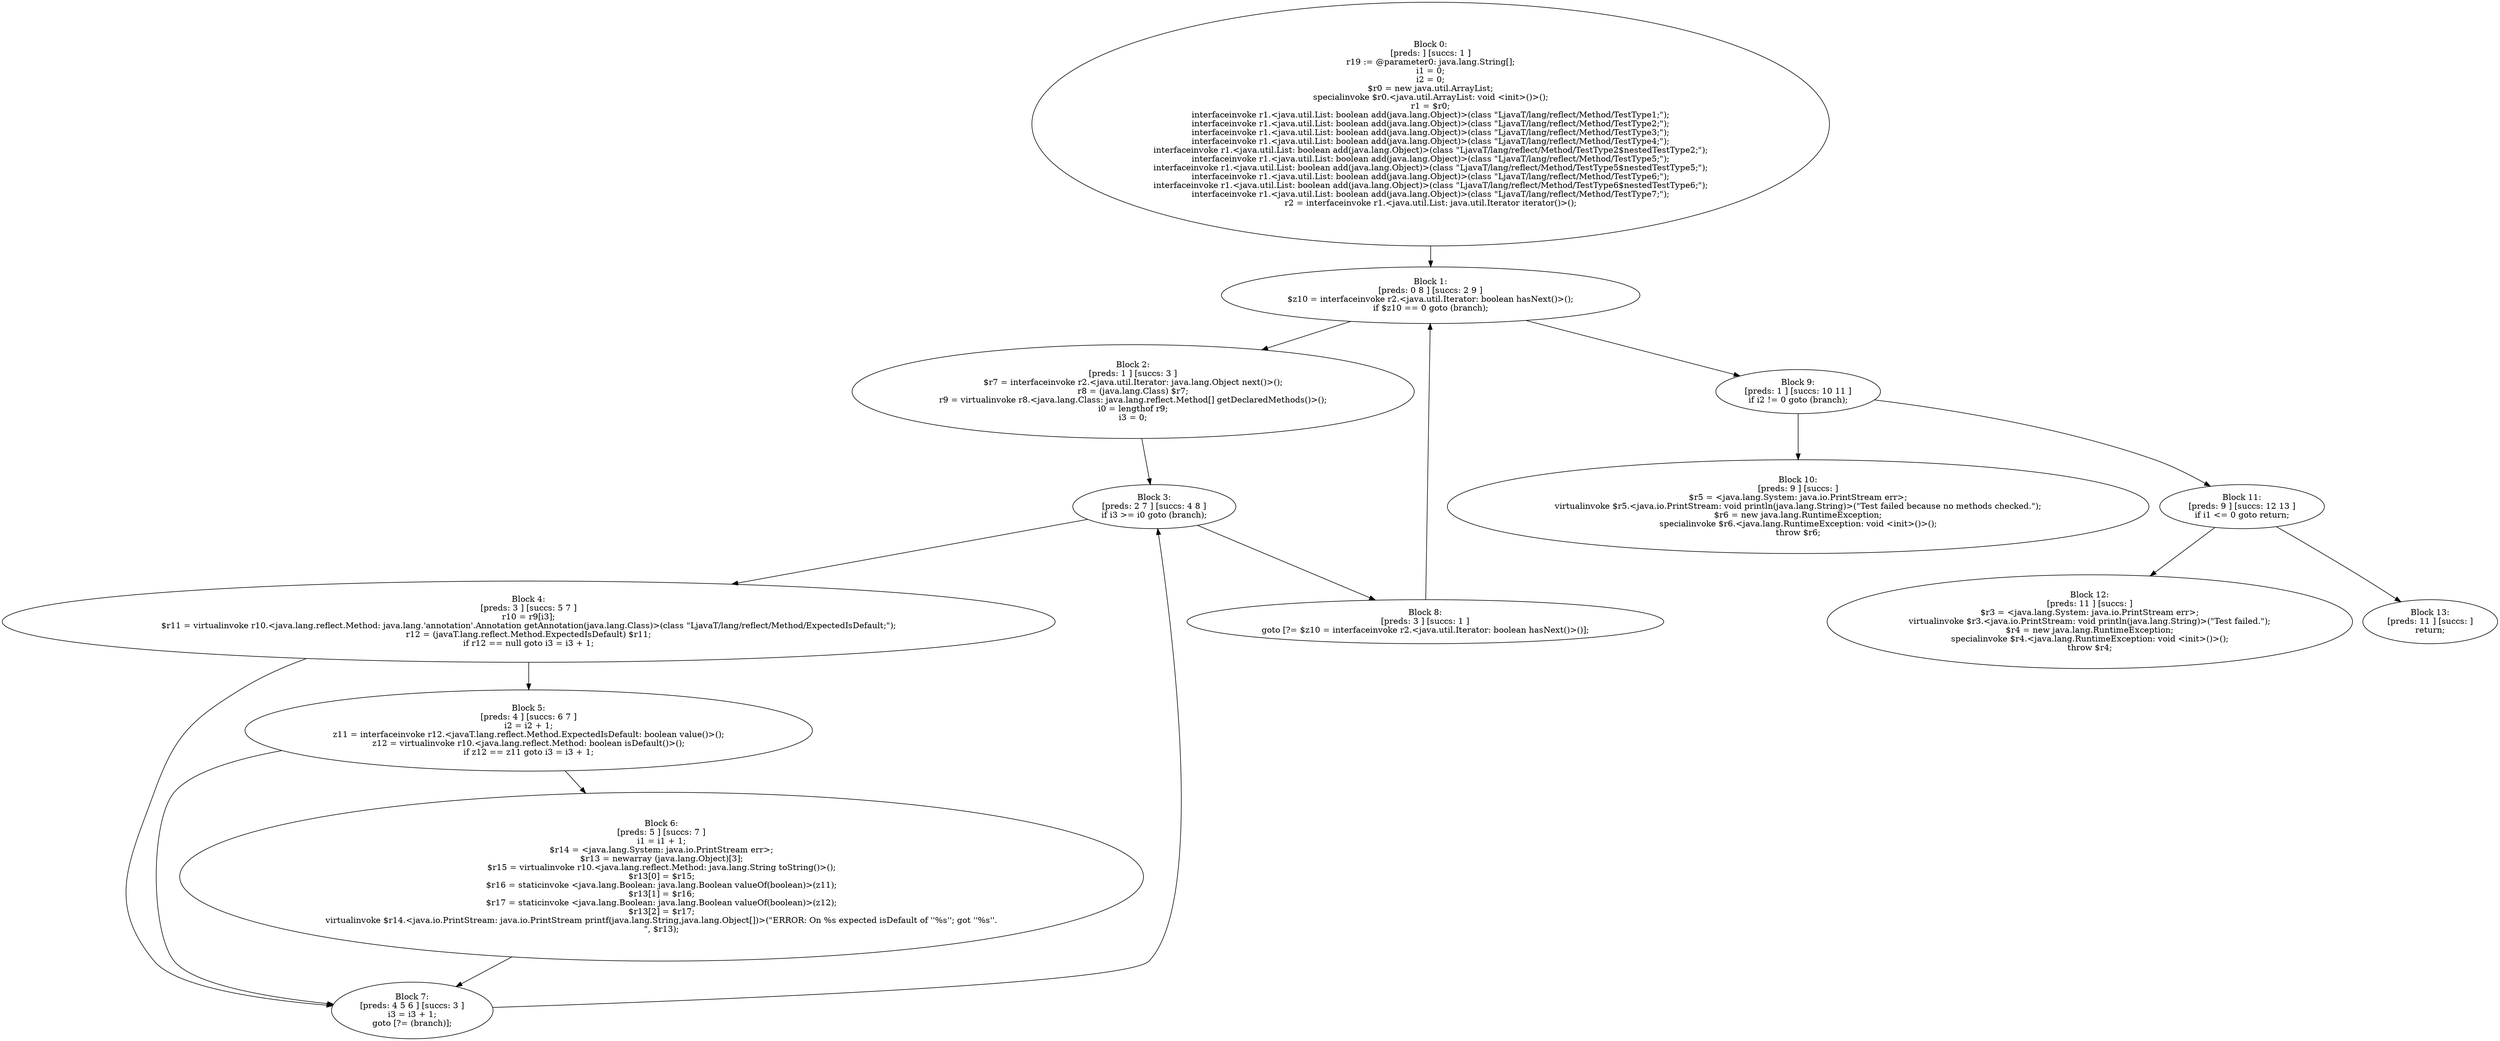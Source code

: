digraph "unitGraph" {
    "Block 0:
[preds: ] [succs: 1 ]
r19 := @parameter0: java.lang.String[];
i1 = 0;
i2 = 0;
$r0 = new java.util.ArrayList;
specialinvoke $r0.<java.util.ArrayList: void <init>()>();
r1 = $r0;
interfaceinvoke r1.<java.util.List: boolean add(java.lang.Object)>(class \"LjavaT/lang/reflect/Method/TestType1;\");
interfaceinvoke r1.<java.util.List: boolean add(java.lang.Object)>(class \"LjavaT/lang/reflect/Method/TestType2;\");
interfaceinvoke r1.<java.util.List: boolean add(java.lang.Object)>(class \"LjavaT/lang/reflect/Method/TestType3;\");
interfaceinvoke r1.<java.util.List: boolean add(java.lang.Object)>(class \"LjavaT/lang/reflect/Method/TestType4;\");
interfaceinvoke r1.<java.util.List: boolean add(java.lang.Object)>(class \"LjavaT/lang/reflect/Method/TestType2$nestedTestType2;\");
interfaceinvoke r1.<java.util.List: boolean add(java.lang.Object)>(class \"LjavaT/lang/reflect/Method/TestType5;\");
interfaceinvoke r1.<java.util.List: boolean add(java.lang.Object)>(class \"LjavaT/lang/reflect/Method/TestType5$nestedTestType5;\");
interfaceinvoke r1.<java.util.List: boolean add(java.lang.Object)>(class \"LjavaT/lang/reflect/Method/TestType6;\");
interfaceinvoke r1.<java.util.List: boolean add(java.lang.Object)>(class \"LjavaT/lang/reflect/Method/TestType6$nestedTestType6;\");
interfaceinvoke r1.<java.util.List: boolean add(java.lang.Object)>(class \"LjavaT/lang/reflect/Method/TestType7;\");
r2 = interfaceinvoke r1.<java.util.List: java.util.Iterator iterator()>();
"
    "Block 1:
[preds: 0 8 ] [succs: 2 9 ]
$z10 = interfaceinvoke r2.<java.util.Iterator: boolean hasNext()>();
if $z10 == 0 goto (branch);
"
    "Block 2:
[preds: 1 ] [succs: 3 ]
$r7 = interfaceinvoke r2.<java.util.Iterator: java.lang.Object next()>();
r8 = (java.lang.Class) $r7;
r9 = virtualinvoke r8.<java.lang.Class: java.lang.reflect.Method[] getDeclaredMethods()>();
i0 = lengthof r9;
i3 = 0;
"
    "Block 3:
[preds: 2 7 ] [succs: 4 8 ]
if i3 >= i0 goto (branch);
"
    "Block 4:
[preds: 3 ] [succs: 5 7 ]
r10 = r9[i3];
$r11 = virtualinvoke r10.<java.lang.reflect.Method: java.lang.'annotation'.Annotation getAnnotation(java.lang.Class)>(class \"LjavaT/lang/reflect/Method/ExpectedIsDefault;\");
r12 = (javaT.lang.reflect.Method.ExpectedIsDefault) $r11;
if r12 == null goto i3 = i3 + 1;
"
    "Block 5:
[preds: 4 ] [succs: 6 7 ]
i2 = i2 + 1;
z11 = interfaceinvoke r12.<javaT.lang.reflect.Method.ExpectedIsDefault: boolean value()>();
z12 = virtualinvoke r10.<java.lang.reflect.Method: boolean isDefault()>();
if z12 == z11 goto i3 = i3 + 1;
"
    "Block 6:
[preds: 5 ] [succs: 7 ]
i1 = i1 + 1;
$r14 = <java.lang.System: java.io.PrintStream err>;
$r13 = newarray (java.lang.Object)[3];
$r15 = virtualinvoke r10.<java.lang.reflect.Method: java.lang.String toString()>();
$r13[0] = $r15;
$r16 = staticinvoke <java.lang.Boolean: java.lang.Boolean valueOf(boolean)>(z11);
$r13[1] = $r16;
$r17 = staticinvoke <java.lang.Boolean: java.lang.Boolean valueOf(boolean)>(z12);
$r13[2] = $r17;
virtualinvoke $r14.<java.io.PrintStream: java.io.PrintStream printf(java.lang.String,java.lang.Object[])>(\"ERROR: On %s expected isDefault of \'\'%s\'\'; got \'\'%s\'\'.\n\", $r13);
"
    "Block 7:
[preds: 4 5 6 ] [succs: 3 ]
i3 = i3 + 1;
goto [?= (branch)];
"
    "Block 8:
[preds: 3 ] [succs: 1 ]
goto [?= $z10 = interfaceinvoke r2.<java.util.Iterator: boolean hasNext()>()];
"
    "Block 9:
[preds: 1 ] [succs: 10 11 ]
if i2 != 0 goto (branch);
"
    "Block 10:
[preds: 9 ] [succs: ]
$r5 = <java.lang.System: java.io.PrintStream err>;
virtualinvoke $r5.<java.io.PrintStream: void println(java.lang.String)>(\"Test failed because no methods checked.\");
$r6 = new java.lang.RuntimeException;
specialinvoke $r6.<java.lang.RuntimeException: void <init>()>();
throw $r6;
"
    "Block 11:
[preds: 9 ] [succs: 12 13 ]
if i1 <= 0 goto return;
"
    "Block 12:
[preds: 11 ] [succs: ]
$r3 = <java.lang.System: java.io.PrintStream err>;
virtualinvoke $r3.<java.io.PrintStream: void println(java.lang.String)>(\"Test failed.\");
$r4 = new java.lang.RuntimeException;
specialinvoke $r4.<java.lang.RuntimeException: void <init>()>();
throw $r4;
"
    "Block 13:
[preds: 11 ] [succs: ]
return;
"
    "Block 0:
[preds: ] [succs: 1 ]
r19 := @parameter0: java.lang.String[];
i1 = 0;
i2 = 0;
$r0 = new java.util.ArrayList;
specialinvoke $r0.<java.util.ArrayList: void <init>()>();
r1 = $r0;
interfaceinvoke r1.<java.util.List: boolean add(java.lang.Object)>(class \"LjavaT/lang/reflect/Method/TestType1;\");
interfaceinvoke r1.<java.util.List: boolean add(java.lang.Object)>(class \"LjavaT/lang/reflect/Method/TestType2;\");
interfaceinvoke r1.<java.util.List: boolean add(java.lang.Object)>(class \"LjavaT/lang/reflect/Method/TestType3;\");
interfaceinvoke r1.<java.util.List: boolean add(java.lang.Object)>(class \"LjavaT/lang/reflect/Method/TestType4;\");
interfaceinvoke r1.<java.util.List: boolean add(java.lang.Object)>(class \"LjavaT/lang/reflect/Method/TestType2$nestedTestType2;\");
interfaceinvoke r1.<java.util.List: boolean add(java.lang.Object)>(class \"LjavaT/lang/reflect/Method/TestType5;\");
interfaceinvoke r1.<java.util.List: boolean add(java.lang.Object)>(class \"LjavaT/lang/reflect/Method/TestType5$nestedTestType5;\");
interfaceinvoke r1.<java.util.List: boolean add(java.lang.Object)>(class \"LjavaT/lang/reflect/Method/TestType6;\");
interfaceinvoke r1.<java.util.List: boolean add(java.lang.Object)>(class \"LjavaT/lang/reflect/Method/TestType6$nestedTestType6;\");
interfaceinvoke r1.<java.util.List: boolean add(java.lang.Object)>(class \"LjavaT/lang/reflect/Method/TestType7;\");
r2 = interfaceinvoke r1.<java.util.List: java.util.Iterator iterator()>();
"->"Block 1:
[preds: 0 8 ] [succs: 2 9 ]
$z10 = interfaceinvoke r2.<java.util.Iterator: boolean hasNext()>();
if $z10 == 0 goto (branch);
";
    "Block 1:
[preds: 0 8 ] [succs: 2 9 ]
$z10 = interfaceinvoke r2.<java.util.Iterator: boolean hasNext()>();
if $z10 == 0 goto (branch);
"->"Block 2:
[preds: 1 ] [succs: 3 ]
$r7 = interfaceinvoke r2.<java.util.Iterator: java.lang.Object next()>();
r8 = (java.lang.Class) $r7;
r9 = virtualinvoke r8.<java.lang.Class: java.lang.reflect.Method[] getDeclaredMethods()>();
i0 = lengthof r9;
i3 = 0;
";
    "Block 1:
[preds: 0 8 ] [succs: 2 9 ]
$z10 = interfaceinvoke r2.<java.util.Iterator: boolean hasNext()>();
if $z10 == 0 goto (branch);
"->"Block 9:
[preds: 1 ] [succs: 10 11 ]
if i2 != 0 goto (branch);
";
    "Block 2:
[preds: 1 ] [succs: 3 ]
$r7 = interfaceinvoke r2.<java.util.Iterator: java.lang.Object next()>();
r8 = (java.lang.Class) $r7;
r9 = virtualinvoke r8.<java.lang.Class: java.lang.reflect.Method[] getDeclaredMethods()>();
i0 = lengthof r9;
i3 = 0;
"->"Block 3:
[preds: 2 7 ] [succs: 4 8 ]
if i3 >= i0 goto (branch);
";
    "Block 3:
[preds: 2 7 ] [succs: 4 8 ]
if i3 >= i0 goto (branch);
"->"Block 4:
[preds: 3 ] [succs: 5 7 ]
r10 = r9[i3];
$r11 = virtualinvoke r10.<java.lang.reflect.Method: java.lang.'annotation'.Annotation getAnnotation(java.lang.Class)>(class \"LjavaT/lang/reflect/Method/ExpectedIsDefault;\");
r12 = (javaT.lang.reflect.Method.ExpectedIsDefault) $r11;
if r12 == null goto i3 = i3 + 1;
";
    "Block 3:
[preds: 2 7 ] [succs: 4 8 ]
if i3 >= i0 goto (branch);
"->"Block 8:
[preds: 3 ] [succs: 1 ]
goto [?= $z10 = interfaceinvoke r2.<java.util.Iterator: boolean hasNext()>()];
";
    "Block 4:
[preds: 3 ] [succs: 5 7 ]
r10 = r9[i3];
$r11 = virtualinvoke r10.<java.lang.reflect.Method: java.lang.'annotation'.Annotation getAnnotation(java.lang.Class)>(class \"LjavaT/lang/reflect/Method/ExpectedIsDefault;\");
r12 = (javaT.lang.reflect.Method.ExpectedIsDefault) $r11;
if r12 == null goto i3 = i3 + 1;
"->"Block 5:
[preds: 4 ] [succs: 6 7 ]
i2 = i2 + 1;
z11 = interfaceinvoke r12.<javaT.lang.reflect.Method.ExpectedIsDefault: boolean value()>();
z12 = virtualinvoke r10.<java.lang.reflect.Method: boolean isDefault()>();
if z12 == z11 goto i3 = i3 + 1;
";
    "Block 4:
[preds: 3 ] [succs: 5 7 ]
r10 = r9[i3];
$r11 = virtualinvoke r10.<java.lang.reflect.Method: java.lang.'annotation'.Annotation getAnnotation(java.lang.Class)>(class \"LjavaT/lang/reflect/Method/ExpectedIsDefault;\");
r12 = (javaT.lang.reflect.Method.ExpectedIsDefault) $r11;
if r12 == null goto i3 = i3 + 1;
"->"Block 7:
[preds: 4 5 6 ] [succs: 3 ]
i3 = i3 + 1;
goto [?= (branch)];
";
    "Block 5:
[preds: 4 ] [succs: 6 7 ]
i2 = i2 + 1;
z11 = interfaceinvoke r12.<javaT.lang.reflect.Method.ExpectedIsDefault: boolean value()>();
z12 = virtualinvoke r10.<java.lang.reflect.Method: boolean isDefault()>();
if z12 == z11 goto i3 = i3 + 1;
"->"Block 6:
[preds: 5 ] [succs: 7 ]
i1 = i1 + 1;
$r14 = <java.lang.System: java.io.PrintStream err>;
$r13 = newarray (java.lang.Object)[3];
$r15 = virtualinvoke r10.<java.lang.reflect.Method: java.lang.String toString()>();
$r13[0] = $r15;
$r16 = staticinvoke <java.lang.Boolean: java.lang.Boolean valueOf(boolean)>(z11);
$r13[1] = $r16;
$r17 = staticinvoke <java.lang.Boolean: java.lang.Boolean valueOf(boolean)>(z12);
$r13[2] = $r17;
virtualinvoke $r14.<java.io.PrintStream: java.io.PrintStream printf(java.lang.String,java.lang.Object[])>(\"ERROR: On %s expected isDefault of \'\'%s\'\'; got \'\'%s\'\'.\n\", $r13);
";
    "Block 5:
[preds: 4 ] [succs: 6 7 ]
i2 = i2 + 1;
z11 = interfaceinvoke r12.<javaT.lang.reflect.Method.ExpectedIsDefault: boolean value()>();
z12 = virtualinvoke r10.<java.lang.reflect.Method: boolean isDefault()>();
if z12 == z11 goto i3 = i3 + 1;
"->"Block 7:
[preds: 4 5 6 ] [succs: 3 ]
i3 = i3 + 1;
goto [?= (branch)];
";
    "Block 6:
[preds: 5 ] [succs: 7 ]
i1 = i1 + 1;
$r14 = <java.lang.System: java.io.PrintStream err>;
$r13 = newarray (java.lang.Object)[3];
$r15 = virtualinvoke r10.<java.lang.reflect.Method: java.lang.String toString()>();
$r13[0] = $r15;
$r16 = staticinvoke <java.lang.Boolean: java.lang.Boolean valueOf(boolean)>(z11);
$r13[1] = $r16;
$r17 = staticinvoke <java.lang.Boolean: java.lang.Boolean valueOf(boolean)>(z12);
$r13[2] = $r17;
virtualinvoke $r14.<java.io.PrintStream: java.io.PrintStream printf(java.lang.String,java.lang.Object[])>(\"ERROR: On %s expected isDefault of \'\'%s\'\'; got \'\'%s\'\'.\n\", $r13);
"->"Block 7:
[preds: 4 5 6 ] [succs: 3 ]
i3 = i3 + 1;
goto [?= (branch)];
";
    "Block 7:
[preds: 4 5 6 ] [succs: 3 ]
i3 = i3 + 1;
goto [?= (branch)];
"->"Block 3:
[preds: 2 7 ] [succs: 4 8 ]
if i3 >= i0 goto (branch);
";
    "Block 8:
[preds: 3 ] [succs: 1 ]
goto [?= $z10 = interfaceinvoke r2.<java.util.Iterator: boolean hasNext()>()];
"->"Block 1:
[preds: 0 8 ] [succs: 2 9 ]
$z10 = interfaceinvoke r2.<java.util.Iterator: boolean hasNext()>();
if $z10 == 0 goto (branch);
";
    "Block 9:
[preds: 1 ] [succs: 10 11 ]
if i2 != 0 goto (branch);
"->"Block 10:
[preds: 9 ] [succs: ]
$r5 = <java.lang.System: java.io.PrintStream err>;
virtualinvoke $r5.<java.io.PrintStream: void println(java.lang.String)>(\"Test failed because no methods checked.\");
$r6 = new java.lang.RuntimeException;
specialinvoke $r6.<java.lang.RuntimeException: void <init>()>();
throw $r6;
";
    "Block 9:
[preds: 1 ] [succs: 10 11 ]
if i2 != 0 goto (branch);
"->"Block 11:
[preds: 9 ] [succs: 12 13 ]
if i1 <= 0 goto return;
";
    "Block 11:
[preds: 9 ] [succs: 12 13 ]
if i1 <= 0 goto return;
"->"Block 12:
[preds: 11 ] [succs: ]
$r3 = <java.lang.System: java.io.PrintStream err>;
virtualinvoke $r3.<java.io.PrintStream: void println(java.lang.String)>(\"Test failed.\");
$r4 = new java.lang.RuntimeException;
specialinvoke $r4.<java.lang.RuntimeException: void <init>()>();
throw $r4;
";
    "Block 11:
[preds: 9 ] [succs: 12 13 ]
if i1 <= 0 goto return;
"->"Block 13:
[preds: 11 ] [succs: ]
return;
";
}
